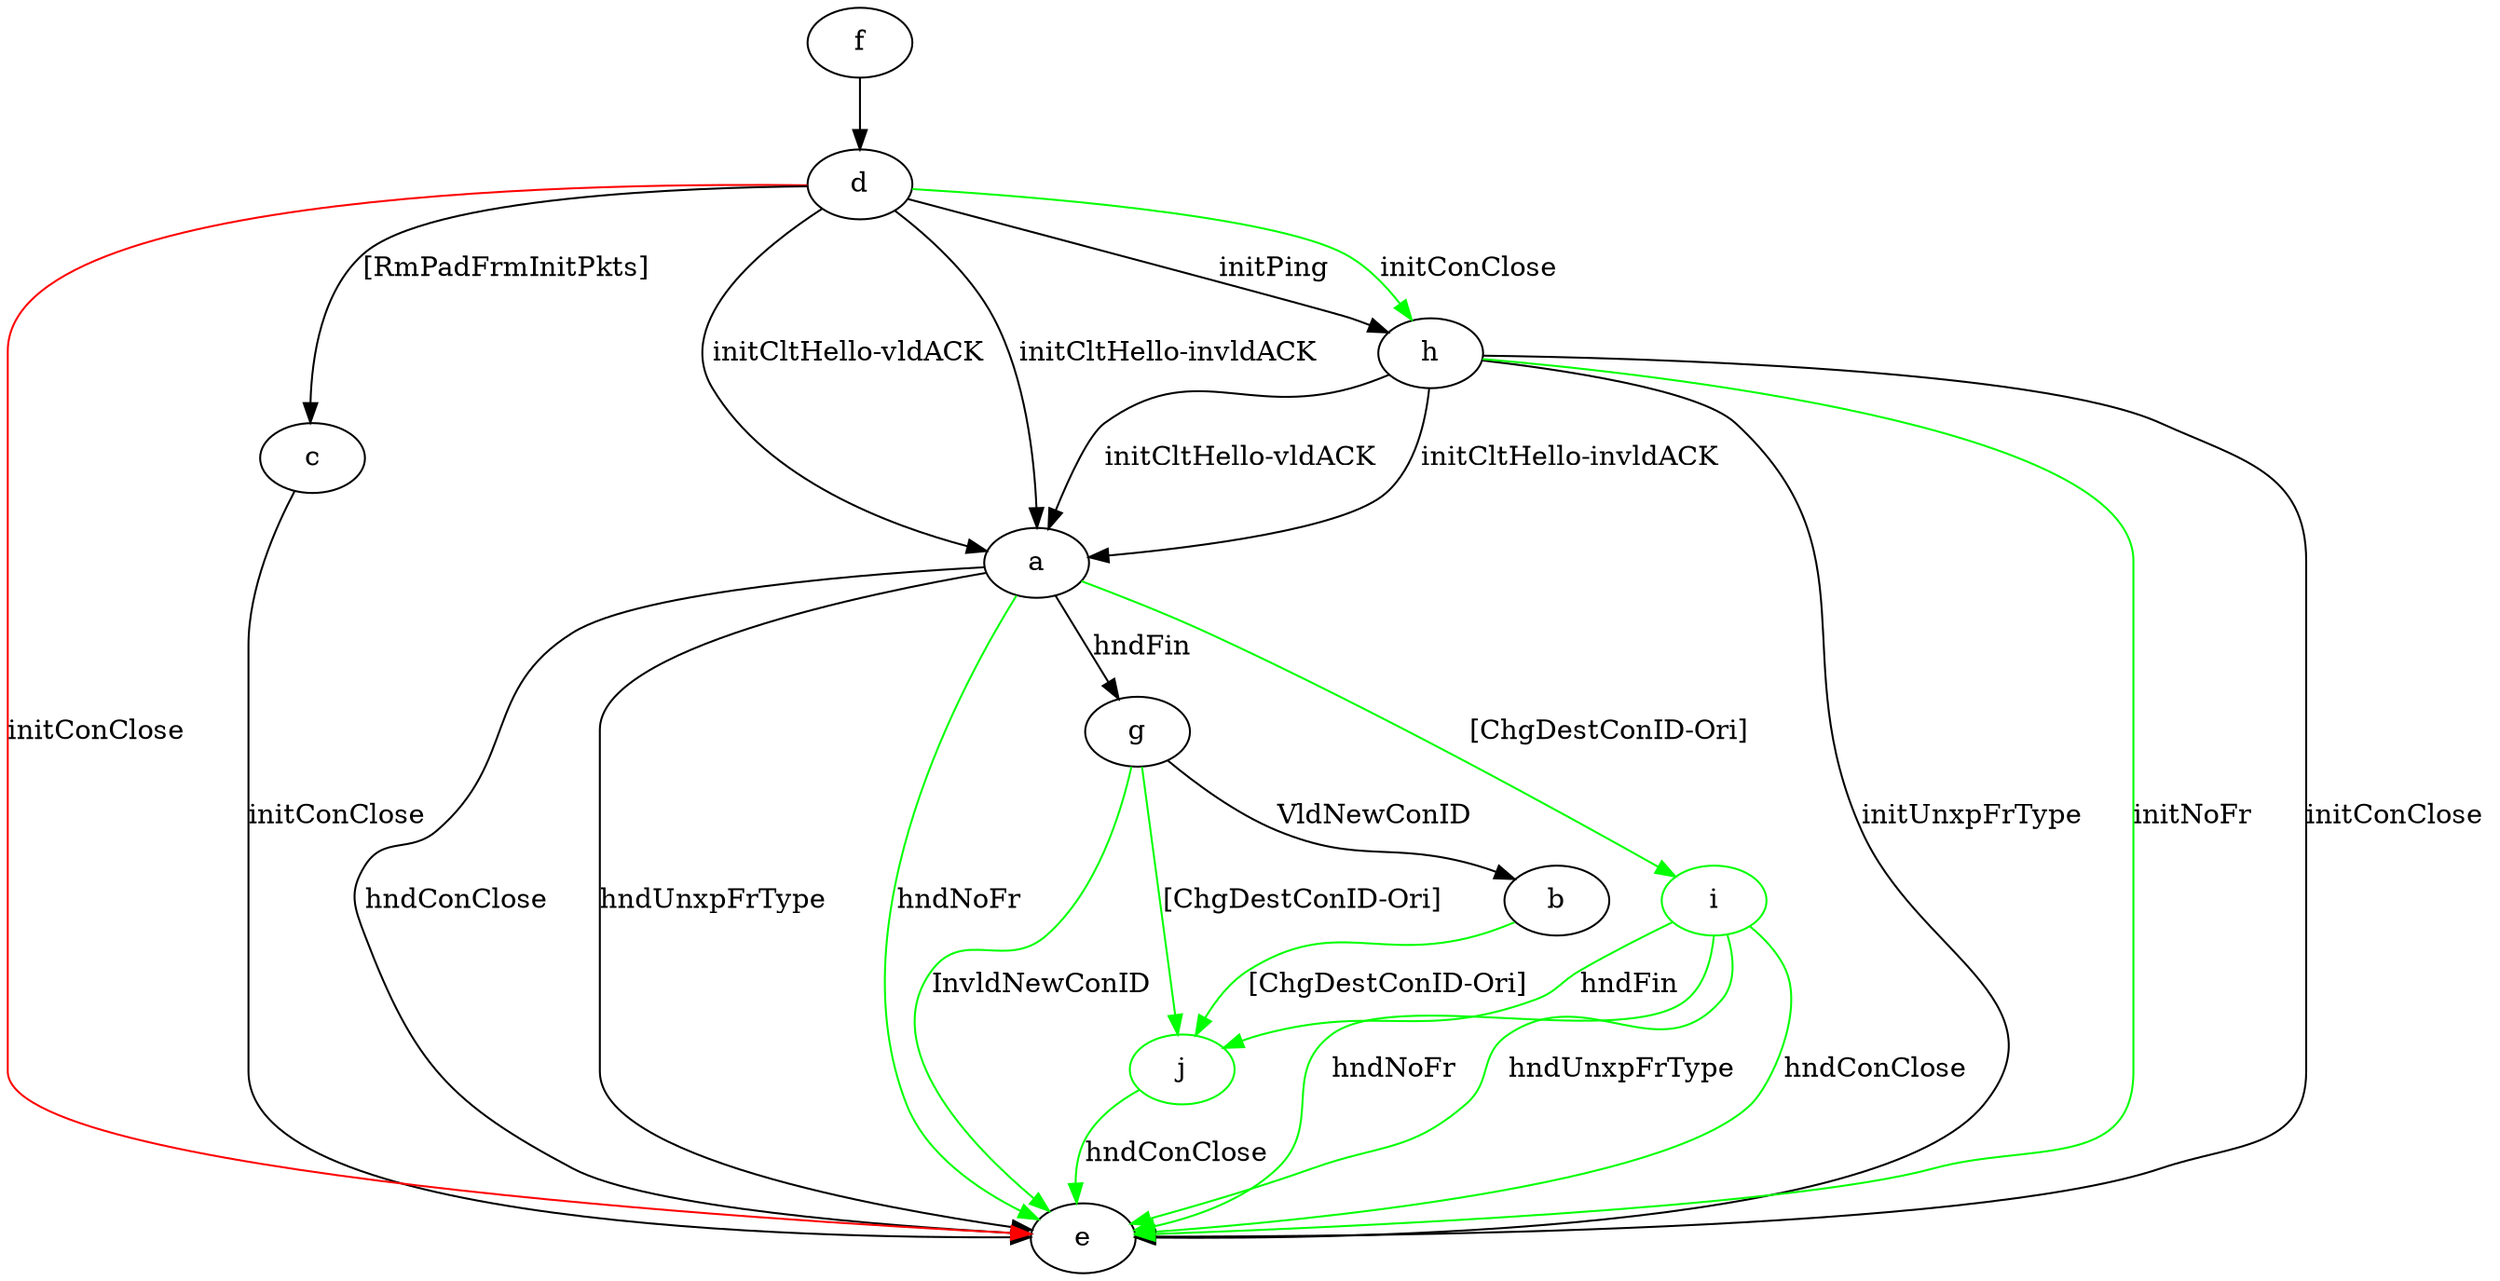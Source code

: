 digraph "" {
	a -> e	[key=0,
		label="hndConClose "];
	a -> e	[key=1,
		label="hndUnxpFrType "];
	a -> e	[key=2,
		color=green,
		label="hndNoFr "];
	a -> g	[key=0,
		label="hndFin "];
	i	[color=green];
	a -> i	[key=0,
		color=green,
		label="[ChgDestConID-Ori] "];
	j	[color=green];
	b -> j	[key=0,
		color=green,
		label="[ChgDestConID-Ori] "];
	c -> e	[key=0,
		label="initConClose "];
	d -> a	[key=0,
		label="initCltHello-vldACK "];
	d -> a	[key=1,
		label="initCltHello-invldACK "];
	d -> c	[key=0,
		label="[RmPadFrmInitPkts] "];
	d -> e	[key=0,
		color=red,
		label="initConClose "];
	d -> h	[key=0,
		label="initPing "];
	d -> h	[key=1,
		color=green,
		label="initConClose "];
	f -> d	[key=0];
	g -> b	[key=0,
		label="VldNewConID "];
	g -> e	[key=0,
		color=green,
		label="InvldNewConID "];
	g -> j	[key=0,
		color=green,
		label="[ChgDestConID-Ori] "];
	h -> a	[key=0,
		label="initCltHello-vldACK "];
	h -> a	[key=1,
		label="initCltHello-invldACK "];
	h -> e	[key=0,
		label="initConClose "];
	h -> e	[key=1,
		label="initUnxpFrType "];
	h -> e	[key=2,
		color=green,
		label="initNoFr "];
	i -> e	[key=0,
		color=green,
		label="hndConClose "];
	i -> e	[key=1,
		color=green,
		label="hndNoFr "];
	i -> e	[key=2,
		color=green,
		label="hndUnxpFrType "];
	i -> j	[key=0,
		color=green,
		label="hndFin "];
	j -> e	[key=0,
		color=green,
		label="hndConClose "];
}
